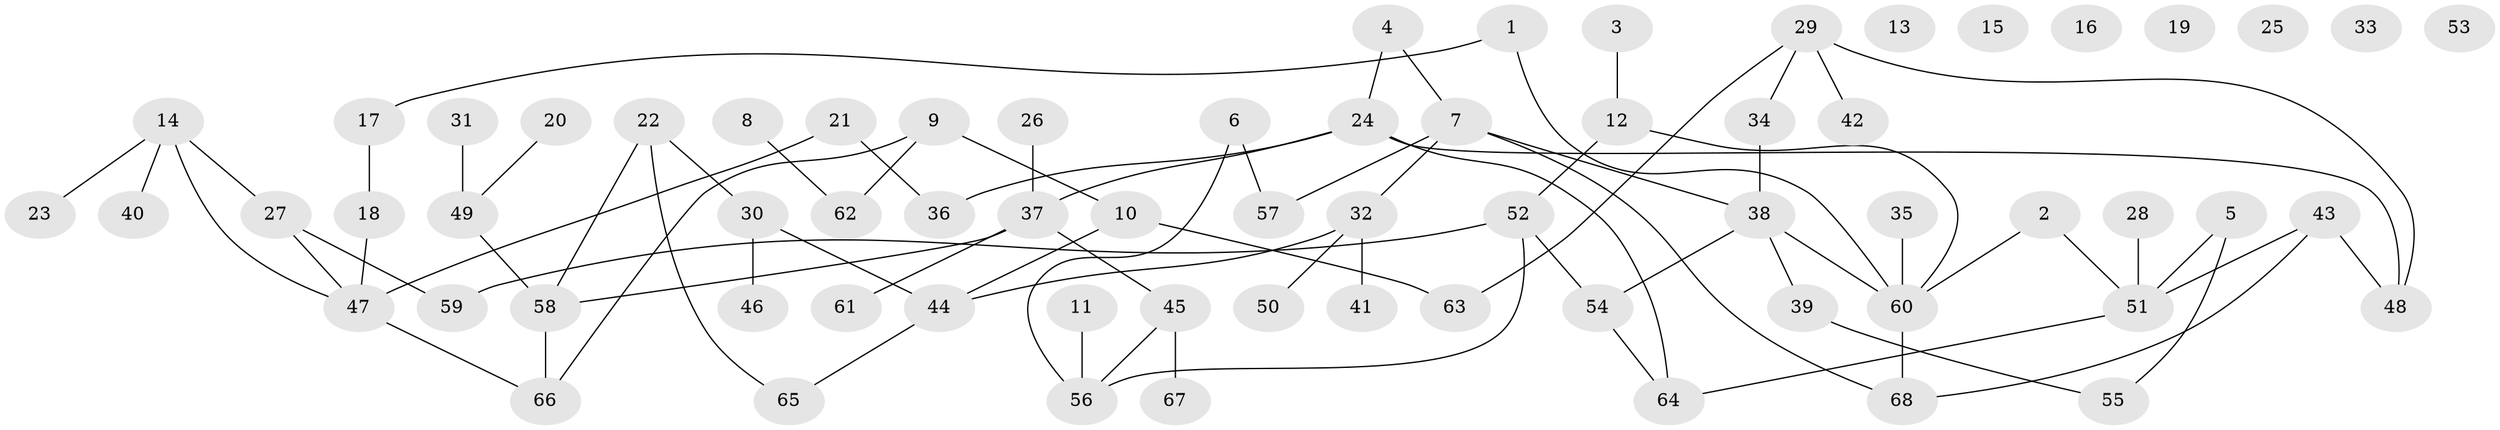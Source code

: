// coarse degree distribution, {3: 0.14634146341463414, 2: 0.34146341463414637, 5: 0.12195121951219512, 4: 0.21951219512195122, 1: 0.17073170731707318}
// Generated by graph-tools (version 1.1) at 2025/35/03/04/25 23:35:54]
// undirected, 68 vertices, 78 edges
graph export_dot {
  node [color=gray90,style=filled];
  1;
  2;
  3;
  4;
  5;
  6;
  7;
  8;
  9;
  10;
  11;
  12;
  13;
  14;
  15;
  16;
  17;
  18;
  19;
  20;
  21;
  22;
  23;
  24;
  25;
  26;
  27;
  28;
  29;
  30;
  31;
  32;
  33;
  34;
  35;
  36;
  37;
  38;
  39;
  40;
  41;
  42;
  43;
  44;
  45;
  46;
  47;
  48;
  49;
  50;
  51;
  52;
  53;
  54;
  55;
  56;
  57;
  58;
  59;
  60;
  61;
  62;
  63;
  64;
  65;
  66;
  67;
  68;
  1 -- 17;
  1 -- 60;
  2 -- 51;
  2 -- 60;
  3 -- 12;
  4 -- 7;
  4 -- 24;
  5 -- 51;
  5 -- 55;
  6 -- 56;
  6 -- 57;
  7 -- 32;
  7 -- 38;
  7 -- 57;
  7 -- 68;
  8 -- 62;
  9 -- 10;
  9 -- 62;
  9 -- 66;
  10 -- 44;
  10 -- 63;
  11 -- 56;
  12 -- 52;
  12 -- 60;
  14 -- 23;
  14 -- 27;
  14 -- 40;
  14 -- 47;
  17 -- 18;
  18 -- 47;
  20 -- 49;
  21 -- 36;
  21 -- 47;
  22 -- 30;
  22 -- 58;
  22 -- 65;
  24 -- 36;
  24 -- 37;
  24 -- 48;
  24 -- 64;
  26 -- 37;
  27 -- 47;
  27 -- 59;
  28 -- 51;
  29 -- 34;
  29 -- 42;
  29 -- 48;
  29 -- 63;
  30 -- 44;
  30 -- 46;
  31 -- 49;
  32 -- 41;
  32 -- 44;
  32 -- 50;
  34 -- 38;
  35 -- 60;
  37 -- 45;
  37 -- 58;
  37 -- 61;
  38 -- 39;
  38 -- 54;
  38 -- 60;
  39 -- 55;
  43 -- 48;
  43 -- 51;
  43 -- 68;
  44 -- 65;
  45 -- 56;
  45 -- 67;
  47 -- 66;
  49 -- 58;
  51 -- 64;
  52 -- 54;
  52 -- 56;
  52 -- 59;
  54 -- 64;
  58 -- 66;
  60 -- 68;
}
